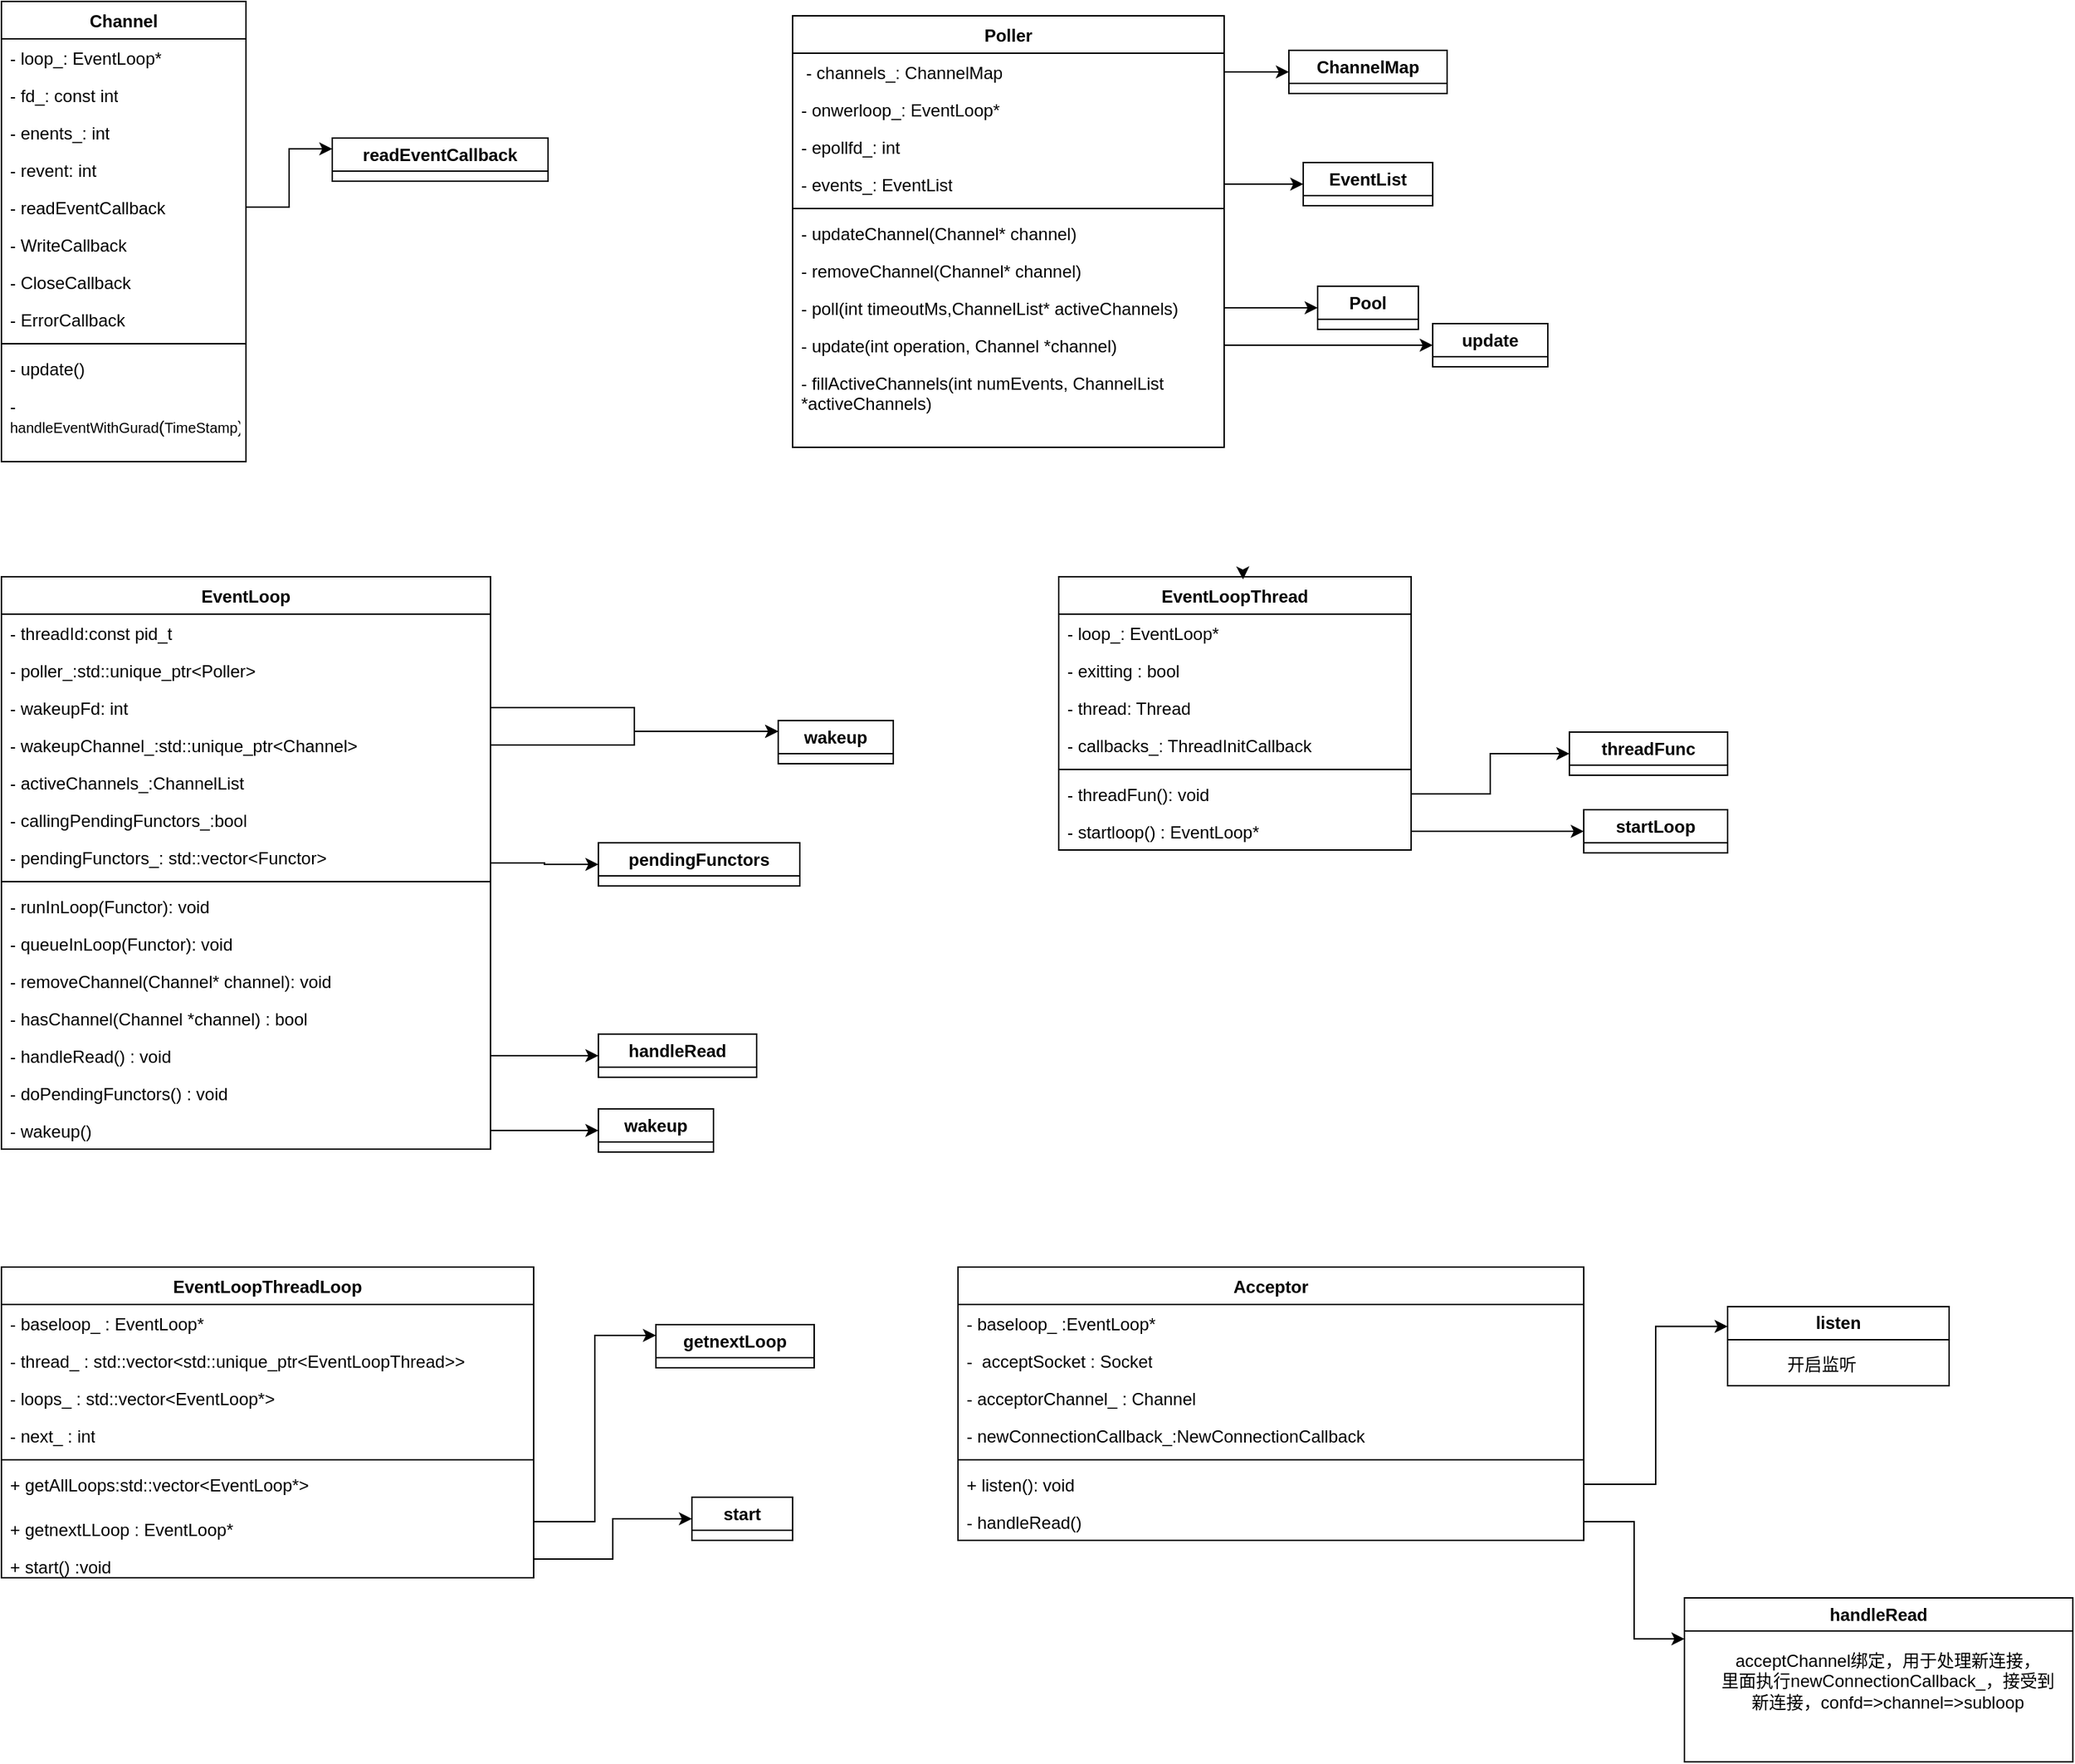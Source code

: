<mxfile version="21.6.8" type="device">
  <diagram name="第 1 页" id="LREzS9sARlyHeONbaTTD">
    <mxGraphModel dx="1221" dy="725" grid="1" gridSize="10" guides="1" tooltips="1" connect="1" arrows="1" fold="1" page="1" pageScale="1" pageWidth="827" pageHeight="1169" math="0" shadow="0">
      <root>
        <mxCell id="0" />
        <mxCell id="1" parent="0" />
        <mxCell id="tR9MzzpcBxLqF4oJmoSH-11" value="Channel" style="swimlane;fontStyle=1;align=center;verticalAlign=top;childLayout=stackLayout;horizontal=1;startSize=26;horizontalStack=0;resizeParent=1;resizeParentMax=0;resizeLast=0;collapsible=1;marginBottom=0;whiteSpace=wrap;html=1;" parent="1" vertex="1">
          <mxGeometry width="170" height="320" as="geometry" />
        </mxCell>
        <mxCell id="tR9MzzpcBxLqF4oJmoSH-12" value="- loop_: EventLoop*" style="text;strokeColor=none;fillColor=none;align=left;verticalAlign=top;spacingLeft=4;spacingRight=4;overflow=hidden;rotatable=0;points=[[0,0.5],[1,0.5]];portConstraint=eastwest;whiteSpace=wrap;html=1;" parent="tR9MzzpcBxLqF4oJmoSH-11" vertex="1">
          <mxGeometry y="26" width="170" height="26" as="geometry" />
        </mxCell>
        <mxCell id="tR9MzzpcBxLqF4oJmoSH-16" value="- fd_: const int" style="text;strokeColor=none;fillColor=none;align=left;verticalAlign=top;spacingLeft=4;spacingRight=4;overflow=hidden;rotatable=0;points=[[0,0.5],[1,0.5]];portConstraint=eastwest;whiteSpace=wrap;html=1;" parent="tR9MzzpcBxLqF4oJmoSH-11" vertex="1">
          <mxGeometry y="52" width="170" height="26" as="geometry" />
        </mxCell>
        <mxCell id="tR9MzzpcBxLqF4oJmoSH-17" value="- enents_: int" style="text;strokeColor=none;fillColor=none;align=left;verticalAlign=top;spacingLeft=4;spacingRight=4;overflow=hidden;rotatable=0;points=[[0,0.5],[1,0.5]];portConstraint=eastwest;whiteSpace=wrap;html=1;" parent="tR9MzzpcBxLqF4oJmoSH-11" vertex="1">
          <mxGeometry y="78" width="170" height="26" as="geometry" />
        </mxCell>
        <mxCell id="tR9MzzpcBxLqF4oJmoSH-18" value="- revent: int" style="text;strokeColor=none;fillColor=none;align=left;verticalAlign=top;spacingLeft=4;spacingRight=4;overflow=hidden;rotatable=0;points=[[0,0.5],[1,0.5]];portConstraint=eastwest;whiteSpace=wrap;html=1;" parent="tR9MzzpcBxLqF4oJmoSH-11" vertex="1">
          <mxGeometry y="104" width="170" height="26" as="geometry" />
        </mxCell>
        <mxCell id="tR9MzzpcBxLqF4oJmoSH-19" value="- readEventCallback" style="text;strokeColor=none;fillColor=none;align=left;verticalAlign=top;spacingLeft=4;spacingRight=4;overflow=hidden;rotatable=0;points=[[0,0.5],[1,0.5]];portConstraint=eastwest;whiteSpace=wrap;html=1;" parent="tR9MzzpcBxLqF4oJmoSH-11" vertex="1">
          <mxGeometry y="130" width="170" height="26" as="geometry" />
        </mxCell>
        <mxCell id="tR9MzzpcBxLqF4oJmoSH-20" value="- WriteCallback" style="text;strokeColor=none;fillColor=none;align=left;verticalAlign=top;spacingLeft=4;spacingRight=4;overflow=hidden;rotatable=0;points=[[0,0.5],[1,0.5]];portConstraint=eastwest;whiteSpace=wrap;html=1;" parent="tR9MzzpcBxLqF4oJmoSH-11" vertex="1">
          <mxGeometry y="156" width="170" height="26" as="geometry" />
        </mxCell>
        <mxCell id="tR9MzzpcBxLqF4oJmoSH-21" value="- CloseCallback" style="text;strokeColor=none;fillColor=none;align=left;verticalAlign=top;spacingLeft=4;spacingRight=4;overflow=hidden;rotatable=0;points=[[0,0.5],[1,0.5]];portConstraint=eastwest;whiteSpace=wrap;html=1;" parent="tR9MzzpcBxLqF4oJmoSH-11" vertex="1">
          <mxGeometry y="182" width="170" height="26" as="geometry" />
        </mxCell>
        <mxCell id="tR9MzzpcBxLqF4oJmoSH-22" value="- ErrorCallback" style="text;strokeColor=none;fillColor=none;align=left;verticalAlign=top;spacingLeft=4;spacingRight=4;overflow=hidden;rotatable=0;points=[[0,0.5],[1,0.5]];portConstraint=eastwest;whiteSpace=wrap;html=1;" parent="tR9MzzpcBxLqF4oJmoSH-11" vertex="1">
          <mxGeometry y="208" width="170" height="26" as="geometry" />
        </mxCell>
        <mxCell id="tR9MzzpcBxLqF4oJmoSH-13" value="" style="line;strokeWidth=1;fillColor=none;align=left;verticalAlign=middle;spacingTop=-1;spacingLeft=3;spacingRight=3;rotatable=0;labelPosition=right;points=[];portConstraint=eastwest;strokeColor=inherit;" parent="tR9MzzpcBxLqF4oJmoSH-11" vertex="1">
          <mxGeometry y="234" width="170" height="8" as="geometry" />
        </mxCell>
        <mxCell id="tR9MzzpcBxLqF4oJmoSH-14" value="- update()" style="text;strokeColor=none;fillColor=none;align=left;verticalAlign=top;spacingLeft=4;spacingRight=4;overflow=hidden;rotatable=0;points=[[0,0.5],[1,0.5]];portConstraint=eastwest;whiteSpace=wrap;html=1;" parent="tR9MzzpcBxLqF4oJmoSH-11" vertex="1">
          <mxGeometry y="242" width="170" height="26" as="geometry" />
        </mxCell>
        <mxCell id="tR9MzzpcBxLqF4oJmoSH-23" value="-&lt;font style=&quot;font-size: 10px;&quot;&gt;handleEventWithGurad&lt;/font&gt;(&lt;font style=&quot;font-size: 10px;&quot;&gt;TimeStamp&lt;/font&gt;)" style="text;strokeColor=none;fillColor=none;align=left;verticalAlign=top;spacingLeft=4;spacingRight=4;overflow=hidden;rotatable=0;points=[[0,0.5],[1,0.5]];portConstraint=eastwest;whiteSpace=wrap;html=1;" parent="tR9MzzpcBxLqF4oJmoSH-11" vertex="1">
          <mxGeometry y="268" width="170" height="52" as="geometry" />
        </mxCell>
        <mxCell id="tR9MzzpcBxLqF4oJmoSH-26" value="Poller" style="swimlane;fontStyle=1;align=center;verticalAlign=top;childLayout=stackLayout;horizontal=1;startSize=26;horizontalStack=0;resizeParent=1;resizeParentMax=0;resizeLast=0;collapsible=1;marginBottom=0;whiteSpace=wrap;html=1;" parent="1" vertex="1">
          <mxGeometry x="550" y="10" width="300" height="300" as="geometry" />
        </mxCell>
        <mxCell id="tR9MzzpcBxLqF4oJmoSH-27" value="&amp;nbsp;- channels_: ChannelMap" style="text;strokeColor=none;fillColor=none;align=left;verticalAlign=top;spacingLeft=4;spacingRight=4;overflow=hidden;rotatable=0;points=[[0,0.5],[1,0.5]];portConstraint=eastwest;whiteSpace=wrap;html=1;" parent="tR9MzzpcBxLqF4oJmoSH-26" vertex="1">
          <mxGeometry y="26" width="300" height="26" as="geometry" />
        </mxCell>
        <mxCell id="tR9MzzpcBxLqF4oJmoSH-28" value="- onwerloop_: EventLoop*" style="text;strokeColor=none;fillColor=none;align=left;verticalAlign=top;spacingLeft=4;spacingRight=4;overflow=hidden;rotatable=0;points=[[0,0.5],[1,0.5]];portConstraint=eastwest;whiteSpace=wrap;html=1;" parent="tR9MzzpcBxLqF4oJmoSH-26" vertex="1">
          <mxGeometry y="52" width="300" height="26" as="geometry" />
        </mxCell>
        <mxCell id="tR9MzzpcBxLqF4oJmoSH-29" value="- epollfd_: int" style="text;strokeColor=none;fillColor=none;align=left;verticalAlign=top;spacingLeft=4;spacingRight=4;overflow=hidden;rotatable=0;points=[[0,0.5],[1,0.5]];portConstraint=eastwest;whiteSpace=wrap;html=1;" parent="tR9MzzpcBxLqF4oJmoSH-26" vertex="1">
          <mxGeometry y="78" width="300" height="26" as="geometry" />
        </mxCell>
        <mxCell id="tR9MzzpcBxLqF4oJmoSH-30" value="- events_: EventList" style="text;strokeColor=none;fillColor=none;align=left;verticalAlign=top;spacingLeft=4;spacingRight=4;overflow=hidden;rotatable=0;points=[[0,0.5],[1,0.5]];portConstraint=eastwest;whiteSpace=wrap;html=1;" parent="tR9MzzpcBxLqF4oJmoSH-26" vertex="1">
          <mxGeometry y="104" width="300" height="26" as="geometry" />
        </mxCell>
        <mxCell id="tR9MzzpcBxLqF4oJmoSH-35" value="" style="line;strokeWidth=1;fillColor=none;align=left;verticalAlign=middle;spacingTop=-1;spacingLeft=3;spacingRight=3;rotatable=0;labelPosition=right;points=[];portConstraint=eastwest;strokeColor=inherit;" parent="tR9MzzpcBxLqF4oJmoSH-26" vertex="1">
          <mxGeometry y="130" width="300" height="8" as="geometry" />
        </mxCell>
        <mxCell id="tR9MzzpcBxLqF4oJmoSH-36" value="-&amp;nbsp;updateChannel(Channel* channel)" style="text;strokeColor=none;fillColor=none;align=left;verticalAlign=top;spacingLeft=4;spacingRight=4;overflow=hidden;rotatable=0;points=[[0,0.5],[1,0.5]];portConstraint=eastwest;whiteSpace=wrap;html=1;" parent="tR9MzzpcBxLqF4oJmoSH-26" vertex="1">
          <mxGeometry y="138" width="300" height="26" as="geometry" />
        </mxCell>
        <mxCell id="tR9MzzpcBxLqF4oJmoSH-52" value="-&amp;nbsp;removeChannel(Channel* channel)" style="text;strokeColor=none;fillColor=none;align=left;verticalAlign=top;spacingLeft=4;spacingRight=4;overflow=hidden;rotatable=0;points=[[0,0.5],[1,0.5]];portConstraint=eastwest;whiteSpace=wrap;html=1;" parent="tR9MzzpcBxLqF4oJmoSH-26" vertex="1">
          <mxGeometry y="164" width="300" height="26" as="geometry" />
        </mxCell>
        <mxCell id="tR9MzzpcBxLqF4oJmoSH-53" value="-&amp;nbsp;poll(int timeoutMs,ChannelList* activeChannels)&amp;nbsp;" style="text;strokeColor=none;fillColor=none;align=left;verticalAlign=top;spacingLeft=4;spacingRight=4;overflow=hidden;rotatable=0;points=[[0,0.5],[1,0.5]];portConstraint=eastwest;whiteSpace=wrap;html=1;" parent="tR9MzzpcBxLqF4oJmoSH-26" vertex="1">
          <mxGeometry y="190" width="300" height="26" as="geometry" />
        </mxCell>
        <mxCell id="tR9MzzpcBxLqF4oJmoSH-54" value="- update(int operation, Channel *channel)" style="text;strokeColor=none;fillColor=none;align=left;verticalAlign=top;spacingLeft=4;spacingRight=4;overflow=hidden;rotatable=0;points=[[0,0.5],[1,0.5]];portConstraint=eastwest;whiteSpace=wrap;html=1;" parent="tR9MzzpcBxLqF4oJmoSH-26" vertex="1">
          <mxGeometry y="216" width="300" height="26" as="geometry" />
        </mxCell>
        <mxCell id="tR9MzzpcBxLqF4oJmoSH-55" value="- fillActiveChannels(int numEvents, ChannelList *activeChannels)" style="text;strokeColor=none;fillColor=none;align=left;verticalAlign=top;spacingLeft=4;spacingRight=4;overflow=hidden;rotatable=0;points=[[0,0.5],[1,0.5]];portConstraint=eastwest;whiteSpace=wrap;html=1;" parent="tR9MzzpcBxLqF4oJmoSH-26" vertex="1">
          <mxGeometry y="242" width="300" height="58" as="geometry" />
        </mxCell>
        <mxCell id="tR9MzzpcBxLqF4oJmoSH-42" value="ChannelMap" style="swimlane;whiteSpace=wrap;html=1;" parent="1" vertex="1" collapsed="1">
          <mxGeometry x="895" y="34" width="110" height="30" as="geometry">
            <mxRectangle x="660" y="320" width="260" height="74" as="alternateBounds" />
          </mxGeometry>
        </mxCell>
        <mxCell id="tR9MzzpcBxLqF4oJmoSH-45" value="using ChannelMap = std::unordered_map&amp;lt;int,Channel*&amp;gt;;" style="text;html=1;align=center;verticalAlign=middle;resizable=0;points=[];autosize=1;strokeColor=none;fillColor=none;fontSize=9;" parent="tR9MzzpcBxLqF4oJmoSH-42" vertex="1">
          <mxGeometry x="5" y="40" width="250" height="20" as="geometry" />
        </mxCell>
        <mxCell id="tR9MzzpcBxLqF4oJmoSH-47" style="edgeStyle=orthogonalEdgeStyle;rounded=0;orthogonalLoop=1;jettySize=auto;html=1;exitX=1;exitY=0.5;exitDx=0;exitDy=0;entryX=0;entryY=0.5;entryDx=0;entryDy=0;" parent="1" source="tR9MzzpcBxLqF4oJmoSH-27" target="tR9MzzpcBxLqF4oJmoSH-42" edge="1">
          <mxGeometry relative="1" as="geometry" />
        </mxCell>
        <mxCell id="tR9MzzpcBxLqF4oJmoSH-48" value="EventList" style="swimlane;whiteSpace=wrap;html=1;" parent="1" vertex="1" collapsed="1">
          <mxGeometry x="905" y="112" width="90" height="30" as="geometry">
            <mxRectangle x="580" y="87" width="260" height="80" as="alternateBounds" />
          </mxGeometry>
        </mxCell>
        <mxCell id="tR9MzzpcBxLqF4oJmoSH-50" value="using EventList = std::vector&amp;lt;epoll_event&amp;gt;;" style="text;html=1;align=center;verticalAlign=middle;resizable=0;points=[];autosize=1;strokeColor=none;fillColor=none;" parent="tR9MzzpcBxLqF4oJmoSH-48" vertex="1">
          <mxGeometry y="30" width="250" height="30" as="geometry" />
        </mxCell>
        <mxCell id="tR9MzzpcBxLqF4oJmoSH-51" style="edgeStyle=orthogonalEdgeStyle;rounded=0;orthogonalLoop=1;jettySize=auto;html=1;exitX=1;exitY=0.5;exitDx=0;exitDy=0;entryX=0;entryY=0.5;entryDx=0;entryDy=0;" parent="1" source="tR9MzzpcBxLqF4oJmoSH-30" target="tR9MzzpcBxLqF4oJmoSH-48" edge="1">
          <mxGeometry relative="1" as="geometry" />
        </mxCell>
        <mxCell id="tR9MzzpcBxLqF4oJmoSH-56" value="Pool" style="swimlane;whiteSpace=wrap;html=1;" parent="1" vertex="1" collapsed="1">
          <mxGeometry x="915" y="198" width="70" height="30" as="geometry">
            <mxRectangle x="590" y="180" width="350" height="70" as="alternateBounds" />
          </mxGeometry>
        </mxCell>
        <mxCell id="tR9MzzpcBxLqF4oJmoSH-57" value="实际调用epoll_wait()来检测是否有事件发生，&lt;br&gt;有事件发生就填冲channellist,由channel执行相应的回调" style="text;html=1;align=left;verticalAlign=middle;resizable=0;points=[];autosize=1;strokeColor=none;fillColor=none;" parent="tR9MzzpcBxLqF4oJmoSH-56" vertex="1">
          <mxGeometry y="30" width="320" height="40" as="geometry" />
        </mxCell>
        <mxCell id="tR9MzzpcBxLqF4oJmoSH-58" style="edgeStyle=orthogonalEdgeStyle;rounded=0;orthogonalLoop=1;jettySize=auto;html=1;exitX=1;exitY=0.5;exitDx=0;exitDy=0;entryX=0;entryY=0.5;entryDx=0;entryDy=0;" parent="1" source="tR9MzzpcBxLqF4oJmoSH-53" target="tR9MzzpcBxLqF4oJmoSH-56" edge="1">
          <mxGeometry relative="1" as="geometry" />
        </mxCell>
        <mxCell id="tR9MzzpcBxLqF4oJmoSH-60" value="update" style="swimlane;whiteSpace=wrap;html=1;" parent="1" vertex="1" collapsed="1">
          <mxGeometry x="995" y="224" width="80" height="30" as="geometry">
            <mxRectangle x="655" y="536" width="270" height="88" as="alternateBounds" />
          </mxGeometry>
        </mxCell>
        <mxCell id="tR9MzzpcBxLqF4oJmoSH-62" value="实际执行epoll_ctrl()来对事件进行add,mod,del" style="text;html=1;align=center;verticalAlign=middle;resizable=0;points=[];autosize=1;strokeColor=none;fillColor=none;" parent="tR9MzzpcBxLqF4oJmoSH-60" vertex="1">
          <mxGeometry x="10" y="37" width="270" height="30" as="geometry" />
        </mxCell>
        <mxCell id="tR9MzzpcBxLqF4oJmoSH-61" style="edgeStyle=orthogonalEdgeStyle;rounded=0;orthogonalLoop=1;jettySize=auto;html=1;exitX=1;exitY=0.5;exitDx=0;exitDy=0;entryX=0;entryY=0.5;entryDx=0;entryDy=0;" parent="1" source="tR9MzzpcBxLqF4oJmoSH-54" target="tR9MzzpcBxLqF4oJmoSH-60" edge="1">
          <mxGeometry relative="1" as="geometry" />
        </mxCell>
        <mxCell id="tR9MzzpcBxLqF4oJmoSH-71" value="readEventCallback" style="swimlane;whiteSpace=wrap;html=1;" parent="1" vertex="1" collapsed="1">
          <mxGeometry x="230" y="95" width="150" height="30" as="geometry">
            <mxRectangle x="230" y="95" width="190" height="55" as="alternateBounds" />
          </mxGeometry>
        </mxCell>
        <mxCell id="tR9MzzpcBxLqF4oJmoSH-72" value="绑定的是EventLoop的handRead()" style="text;html=1;align=center;verticalAlign=middle;resizable=0;points=[];autosize=1;strokeColor=none;fillColor=none;" parent="tR9MzzpcBxLqF4oJmoSH-71" vertex="1">
          <mxGeometry y="25" width="200" height="30" as="geometry" />
        </mxCell>
        <mxCell id="tR9MzzpcBxLqF4oJmoSH-74" style="edgeStyle=orthogonalEdgeStyle;rounded=0;orthogonalLoop=1;jettySize=auto;html=1;exitX=1;exitY=0.5;exitDx=0;exitDy=0;entryX=0;entryY=0.25;entryDx=0;entryDy=0;" parent="1" source="tR9MzzpcBxLqF4oJmoSH-19" target="tR9MzzpcBxLqF4oJmoSH-71" edge="1">
          <mxGeometry relative="1" as="geometry" />
        </mxCell>
        <mxCell id="tR9MzzpcBxLqF4oJmoSH-106" style="edgeStyle=orthogonalEdgeStyle;rounded=0;orthogonalLoop=1;jettySize=auto;html=1;exitX=1;exitY=0.5;exitDx=0;exitDy=0;entryX=0;entryY=0.5;entryDx=0;entryDy=0;" parent="1" source="tR9MzzpcBxLqF4oJmoSH-75" target="tR9MzzpcBxLqF4oJmoSH-96" edge="1">
          <mxGeometry relative="1" as="geometry" />
        </mxCell>
        <mxCell id="tR9MzzpcBxLqF4oJmoSH-75" value="EventLoop" style="swimlane;fontStyle=1;align=center;verticalAlign=top;childLayout=stackLayout;horizontal=1;startSize=26;horizontalStack=0;resizeParent=1;resizeParentMax=0;resizeLast=0;collapsible=1;marginBottom=0;whiteSpace=wrap;html=1;" parent="1" vertex="1">
          <mxGeometry y="400" width="340" height="398" as="geometry" />
        </mxCell>
        <mxCell id="tR9MzzpcBxLqF4oJmoSH-76" value="-&amp;nbsp;threadId:const pid_t" style="text;strokeColor=none;fillColor=none;align=left;verticalAlign=top;spacingLeft=4;spacingRight=4;overflow=hidden;rotatable=0;points=[[0,0.5],[1,0.5]];portConstraint=eastwest;whiteSpace=wrap;html=1;" parent="tR9MzzpcBxLqF4oJmoSH-75" vertex="1">
          <mxGeometry y="26" width="340" height="26" as="geometry" />
        </mxCell>
        <mxCell id="tR9MzzpcBxLqF4oJmoSH-85" value="-&amp;nbsp;poller_:std::unique_ptr&amp;lt;Poller&amp;gt;" style="text;strokeColor=none;fillColor=none;align=left;verticalAlign=top;spacingLeft=4;spacingRight=4;overflow=hidden;rotatable=0;points=[[0,0.5],[1,0.5]];portConstraint=eastwest;whiteSpace=wrap;html=1;" parent="tR9MzzpcBxLqF4oJmoSH-75" vertex="1">
          <mxGeometry y="52" width="340" height="26" as="geometry" />
        </mxCell>
        <mxCell id="tR9MzzpcBxLqF4oJmoSH-82" value="-&amp;nbsp;wakeupFd: int" style="text;strokeColor=none;fillColor=none;align=left;verticalAlign=top;spacingLeft=4;spacingRight=4;overflow=hidden;rotatable=0;points=[[0,0.5],[1,0.5]];portConstraint=eastwest;whiteSpace=wrap;html=1;" parent="tR9MzzpcBxLqF4oJmoSH-75" vertex="1">
          <mxGeometry y="78" width="340" height="26" as="geometry" />
        </mxCell>
        <mxCell id="tR9MzzpcBxLqF4oJmoSH-81" value="-&amp;nbsp;wakeupChannel_:std::unique_ptr&amp;lt;Channel&amp;gt;" style="text;strokeColor=none;fillColor=none;align=left;verticalAlign=top;spacingLeft=4;spacingRight=4;overflow=hidden;rotatable=0;points=[[0,0.5],[1,0.5]];portConstraint=eastwest;whiteSpace=wrap;html=1;" parent="tR9MzzpcBxLqF4oJmoSH-75" vertex="1">
          <mxGeometry y="104" width="340" height="26" as="geometry" />
        </mxCell>
        <mxCell id="tR9MzzpcBxLqF4oJmoSH-83" value="-&amp;nbsp;activeChannels_:ChannelList" style="text;strokeColor=none;fillColor=none;align=left;verticalAlign=top;spacingLeft=4;spacingRight=4;overflow=hidden;rotatable=0;points=[[0,0.5],[1,0.5]];portConstraint=eastwest;whiteSpace=wrap;html=1;" parent="tR9MzzpcBxLqF4oJmoSH-75" vertex="1">
          <mxGeometry y="130" width="340" height="26" as="geometry" />
        </mxCell>
        <mxCell id="tR9MzzpcBxLqF4oJmoSH-80" value="-&amp;nbsp;callingPendingFunctors_:bool" style="text;strokeColor=none;fillColor=none;align=left;verticalAlign=top;spacingLeft=4;spacingRight=4;overflow=hidden;rotatable=0;points=[[0,0.5],[1,0.5]];portConstraint=eastwest;whiteSpace=wrap;html=1;" parent="tR9MzzpcBxLqF4oJmoSH-75" vertex="1">
          <mxGeometry y="156" width="340" height="26" as="geometry" />
        </mxCell>
        <mxCell id="tR9MzzpcBxLqF4oJmoSH-79" value="-&amp;nbsp;pendingFunctors_:&amp;nbsp;std::vector&amp;lt;Functor&amp;gt;&amp;nbsp;" style="text;strokeColor=none;fillColor=none;align=left;verticalAlign=top;spacingLeft=4;spacingRight=4;overflow=hidden;rotatable=0;points=[[0,0.5],[1,0.5]];portConstraint=eastwest;whiteSpace=wrap;html=1;" parent="tR9MzzpcBxLqF4oJmoSH-75" vertex="1">
          <mxGeometry y="182" width="340" height="26" as="geometry" />
        </mxCell>
        <mxCell id="tR9MzzpcBxLqF4oJmoSH-77" value="" style="line;strokeWidth=1;fillColor=none;align=left;verticalAlign=middle;spacingTop=-1;spacingLeft=3;spacingRight=3;rotatable=0;labelPosition=right;points=[];portConstraint=eastwest;strokeColor=inherit;" parent="tR9MzzpcBxLqF4oJmoSH-75" vertex="1">
          <mxGeometry y="208" width="340" height="8" as="geometry" />
        </mxCell>
        <mxCell id="tR9MzzpcBxLqF4oJmoSH-78" value="- runInLoop(Functor): void" style="text;strokeColor=none;fillColor=none;align=left;verticalAlign=top;spacingLeft=4;spacingRight=4;overflow=hidden;rotatable=0;points=[[0,0.5],[1,0.5]];portConstraint=eastwest;whiteSpace=wrap;html=1;" parent="tR9MzzpcBxLqF4oJmoSH-75" vertex="1">
          <mxGeometry y="216" width="340" height="26" as="geometry" />
        </mxCell>
        <mxCell id="tR9MzzpcBxLqF4oJmoSH-86" value="- queueInLoop(Functor): void" style="text;strokeColor=none;fillColor=none;align=left;verticalAlign=top;spacingLeft=4;spacingRight=4;overflow=hidden;rotatable=0;points=[[0,0.5],[1,0.5]];portConstraint=eastwest;whiteSpace=wrap;html=1;" parent="tR9MzzpcBxLqF4oJmoSH-75" vertex="1">
          <mxGeometry y="242" width="340" height="26" as="geometry" />
        </mxCell>
        <mxCell id="tR9MzzpcBxLqF4oJmoSH-87" value="- removeChannel(Channel* channel): void" style="text;strokeColor=none;fillColor=none;align=left;verticalAlign=top;spacingLeft=4;spacingRight=4;overflow=hidden;rotatable=0;points=[[0,0.5],[1,0.5]];portConstraint=eastwest;whiteSpace=wrap;html=1;" parent="tR9MzzpcBxLqF4oJmoSH-75" vertex="1">
          <mxGeometry y="268" width="340" height="26" as="geometry" />
        </mxCell>
        <mxCell id="tR9MzzpcBxLqF4oJmoSH-88" value="- hasChannel(Channel *channel) : bool" style="text;strokeColor=none;fillColor=none;align=left;verticalAlign=top;spacingLeft=4;spacingRight=4;overflow=hidden;rotatable=0;points=[[0,0.5],[1,0.5]];portConstraint=eastwest;whiteSpace=wrap;html=1;" parent="tR9MzzpcBxLqF4oJmoSH-75" vertex="1">
          <mxGeometry y="294" width="340" height="26" as="geometry" />
        </mxCell>
        <mxCell id="tR9MzzpcBxLqF4oJmoSH-89" value="- handleRead() : void&amp;nbsp;" style="text;strokeColor=none;fillColor=none;align=left;verticalAlign=top;spacingLeft=4;spacingRight=4;overflow=hidden;rotatable=0;points=[[0,0.5],[1,0.5]];portConstraint=eastwest;whiteSpace=wrap;html=1;" parent="tR9MzzpcBxLqF4oJmoSH-75" vertex="1">
          <mxGeometry y="320" width="340" height="26" as="geometry" />
        </mxCell>
        <mxCell id="tR9MzzpcBxLqF4oJmoSH-90" value="- doPendingFunctors() : void" style="text;strokeColor=none;fillColor=none;align=left;verticalAlign=top;spacingLeft=4;spacingRight=4;overflow=hidden;rotatable=0;points=[[0,0.5],[1,0.5]];portConstraint=eastwest;whiteSpace=wrap;html=1;" parent="tR9MzzpcBxLqF4oJmoSH-75" vertex="1">
          <mxGeometry y="346" width="340" height="26" as="geometry" />
        </mxCell>
        <mxCell id="tR9MzzpcBxLqF4oJmoSH-91" value="- wakeup()" style="text;strokeColor=none;fillColor=none;align=left;verticalAlign=top;spacingLeft=4;spacingRight=4;overflow=hidden;rotatable=0;points=[[0,0.5],[1,0.5]];portConstraint=eastwest;whiteSpace=wrap;html=1;" parent="tR9MzzpcBxLqF4oJmoSH-75" vertex="1">
          <mxGeometry y="372" width="340" height="26" as="geometry" />
        </mxCell>
        <mxCell id="tR9MzzpcBxLqF4oJmoSH-92" value="wakeup" style="swimlane;whiteSpace=wrap;html=1;" parent="1" vertex="1" collapsed="1">
          <mxGeometry x="540" y="500" width="80" height="30" as="geometry">
            <mxRectangle x="460" y="790" width="240" height="68" as="alternateBounds" />
          </mxGeometry>
        </mxCell>
        <mxCell id="tR9MzzpcBxLqF4oJmoSH-95" value="唤醒loop所在线程" style="text;html=1;align=center;verticalAlign=middle;resizable=0;points=[];autosize=1;strokeColor=none;fillColor=none;" parent="tR9MzzpcBxLqF4oJmoSH-92" vertex="1">
          <mxGeometry x="40" y="32" width="120" height="30" as="geometry" />
        </mxCell>
        <mxCell id="tR9MzzpcBxLqF4oJmoSH-93" style="edgeStyle=orthogonalEdgeStyle;rounded=0;orthogonalLoop=1;jettySize=auto;html=1;exitX=1;exitY=0.5;exitDx=0;exitDy=0;entryX=0;entryY=0.25;entryDx=0;entryDy=0;" parent="1" source="tR9MzzpcBxLqF4oJmoSH-81" target="tR9MzzpcBxLqF4oJmoSH-92" edge="1">
          <mxGeometry relative="1" as="geometry" />
        </mxCell>
        <mxCell id="tR9MzzpcBxLqF4oJmoSH-94" style="edgeStyle=orthogonalEdgeStyle;rounded=0;orthogonalLoop=1;jettySize=auto;html=1;exitX=1;exitY=0.5;exitDx=0;exitDy=0;entryX=0;entryY=0.25;entryDx=0;entryDy=0;" parent="1" source="tR9MzzpcBxLqF4oJmoSH-82" target="tR9MzzpcBxLqF4oJmoSH-92" edge="1">
          <mxGeometry relative="1" as="geometry" />
        </mxCell>
        <mxCell id="tR9MzzpcBxLqF4oJmoSH-96" value="pendingFunctors" style="swimlane;whiteSpace=wrap;html=1;" parent="1" vertex="1" collapsed="1">
          <mxGeometry x="415" y="585" width="140" height="30" as="geometry">
            <mxRectangle x="450" y="916" width="260" height="66" as="alternateBounds" />
          </mxGeometry>
        </mxCell>
        <mxCell id="tR9MzzpcBxLqF4oJmoSH-98" value="保存queueInloop中的回调" style="text;html=1;align=left;verticalAlign=middle;resizable=0;points=[];autosize=1;strokeColor=none;fillColor=none;" parent="tR9MzzpcBxLqF4oJmoSH-96" vertex="1">
          <mxGeometry x="40" y="34" width="160" height="30" as="geometry" />
        </mxCell>
        <mxCell id="tR9MzzpcBxLqF4oJmoSH-99" value="handleRead" style="swimlane;whiteSpace=wrap;html=1;" parent="1" vertex="1" collapsed="1">
          <mxGeometry x="415" y="718" width="110" height="30" as="geometry">
            <mxRectangle x="450" y="1008" width="270" height="70" as="alternateBounds" />
          </mxGeometry>
        </mxCell>
        <mxCell id="tR9MzzpcBxLqF4oJmoSH-101" value="从wakeupfd上接受消息" style="text;html=1;align=left;verticalAlign=middle;resizable=0;points=[];autosize=1;strokeColor=none;fillColor=none;" parent="tR9MzzpcBxLqF4oJmoSH-99" vertex="1">
          <mxGeometry x="10" y="30" width="150" height="30" as="geometry" />
        </mxCell>
        <mxCell id="tR9MzzpcBxLqF4oJmoSH-103" value="wakeup" style="swimlane;whiteSpace=wrap;html=1;" parent="1" vertex="1" collapsed="1">
          <mxGeometry x="415" y="770" width="80" height="30" as="geometry">
            <mxRectangle x="460" y="1140" width="200" height="70" as="alternateBounds" />
          </mxGeometry>
        </mxCell>
        <mxCell id="tR9MzzpcBxLqF4oJmoSH-105" value="唤醒loop所在线程" style="text;html=1;align=center;verticalAlign=middle;resizable=0;points=[];autosize=1;strokeColor=none;fillColor=none;" parent="tR9MzzpcBxLqF4oJmoSH-103" vertex="1">
          <mxGeometry x="20" y="28" width="120" height="30" as="geometry" />
        </mxCell>
        <mxCell id="tR9MzzpcBxLqF4oJmoSH-107" style="edgeStyle=orthogonalEdgeStyle;rounded=0;orthogonalLoop=1;jettySize=auto;html=1;exitX=1;exitY=0.5;exitDx=0;exitDy=0;entryX=0;entryY=0.5;entryDx=0;entryDy=0;" parent="1" source="tR9MzzpcBxLqF4oJmoSH-89" target="tR9MzzpcBxLqF4oJmoSH-99" edge="1">
          <mxGeometry relative="1" as="geometry" />
        </mxCell>
        <mxCell id="tR9MzzpcBxLqF4oJmoSH-108" style="edgeStyle=orthogonalEdgeStyle;rounded=0;orthogonalLoop=1;jettySize=auto;html=1;exitX=1;exitY=0.5;exitDx=0;exitDy=0;entryX=0;entryY=0.5;entryDx=0;entryDy=0;" parent="1" source="tR9MzzpcBxLqF4oJmoSH-91" target="tR9MzzpcBxLqF4oJmoSH-103" edge="1">
          <mxGeometry relative="1" as="geometry" />
        </mxCell>
        <mxCell id="tR9MzzpcBxLqF4oJmoSH-112" value="EventLoopThread" style="swimlane;fontStyle=1;align=center;verticalAlign=top;childLayout=stackLayout;horizontal=1;startSize=26;horizontalStack=0;resizeParent=1;resizeParentMax=0;resizeLast=0;collapsible=1;marginBottom=0;whiteSpace=wrap;html=1;" parent="1" vertex="1">
          <mxGeometry x="735" y="400" width="245" height="190" as="geometry" />
        </mxCell>
        <mxCell id="tR9MzzpcBxLqF4oJmoSH-113" value="- loop_: EventLoop*" style="text;strokeColor=none;fillColor=none;align=left;verticalAlign=top;spacingLeft=4;spacingRight=4;overflow=hidden;rotatable=0;points=[[0,0.5],[1,0.5]];portConstraint=eastwest;whiteSpace=wrap;html=1;" parent="tR9MzzpcBxLqF4oJmoSH-112" vertex="1">
          <mxGeometry y="26" width="245" height="26" as="geometry" />
        </mxCell>
        <mxCell id="tR9MzzpcBxLqF4oJmoSH-116" value="- exitting : bool" style="text;strokeColor=none;fillColor=none;align=left;verticalAlign=top;spacingLeft=4;spacingRight=4;overflow=hidden;rotatable=0;points=[[0,0.5],[1,0.5]];portConstraint=eastwest;whiteSpace=wrap;html=1;" parent="tR9MzzpcBxLqF4oJmoSH-112" vertex="1">
          <mxGeometry y="52" width="245" height="26" as="geometry" />
        </mxCell>
        <mxCell id="tR9MzzpcBxLqF4oJmoSH-117" value="- thread: Thread" style="text;strokeColor=none;fillColor=none;align=left;verticalAlign=top;spacingLeft=4;spacingRight=4;overflow=hidden;rotatable=0;points=[[0,0.5],[1,0.5]];portConstraint=eastwest;whiteSpace=wrap;html=1;" parent="tR9MzzpcBxLqF4oJmoSH-112" vertex="1">
          <mxGeometry y="78" width="245" height="26" as="geometry" />
        </mxCell>
        <mxCell id="tR9MzzpcBxLqF4oJmoSH-118" value="- callbacks_: ThreadInitCallback" style="text;strokeColor=none;fillColor=none;align=left;verticalAlign=top;spacingLeft=4;spacingRight=4;overflow=hidden;rotatable=0;points=[[0,0.5],[1,0.5]];portConstraint=eastwest;whiteSpace=wrap;html=1;" parent="tR9MzzpcBxLqF4oJmoSH-112" vertex="1">
          <mxGeometry y="104" width="245" height="26" as="geometry" />
        </mxCell>
        <mxCell id="tR9MzzpcBxLqF4oJmoSH-114" value="" style="line;strokeWidth=1;fillColor=none;align=left;verticalAlign=middle;spacingTop=-1;spacingLeft=3;spacingRight=3;rotatable=0;labelPosition=right;points=[];portConstraint=eastwest;strokeColor=inherit;" parent="tR9MzzpcBxLqF4oJmoSH-112" vertex="1">
          <mxGeometry y="130" width="245" height="8" as="geometry" />
        </mxCell>
        <mxCell id="tR9MzzpcBxLqF4oJmoSH-115" value="- threadFun(): void" style="text;strokeColor=none;fillColor=none;align=left;verticalAlign=top;spacingLeft=4;spacingRight=4;overflow=hidden;rotatable=0;points=[[0,0.5],[1,0.5]];portConstraint=eastwest;whiteSpace=wrap;html=1;" parent="tR9MzzpcBxLqF4oJmoSH-112" vertex="1">
          <mxGeometry y="138" width="245" height="26" as="geometry" />
        </mxCell>
        <mxCell id="tR9MzzpcBxLqF4oJmoSH-123" value="- startloop() : EventLoop*" style="text;strokeColor=none;fillColor=none;align=left;verticalAlign=top;spacingLeft=4;spacingRight=4;overflow=hidden;rotatable=0;points=[[0,0.5],[1,0.5]];portConstraint=eastwest;whiteSpace=wrap;html=1;" parent="tR9MzzpcBxLqF4oJmoSH-112" vertex="1">
          <mxGeometry y="164" width="245" height="26" as="geometry" />
        </mxCell>
        <mxCell id="tR9MzzpcBxLqF4oJmoSH-122" style="edgeStyle=orthogonalEdgeStyle;rounded=0;orthogonalLoop=1;jettySize=auto;html=1;exitX=0.5;exitY=0;exitDx=0;exitDy=0;entryX=0.523;entryY=0.01;entryDx=0;entryDy=0;entryPerimeter=0;" parent="1" source="tR9MzzpcBxLqF4oJmoSH-112" target="tR9MzzpcBxLqF4oJmoSH-112" edge="1">
          <mxGeometry relative="1" as="geometry" />
        </mxCell>
        <mxCell id="tR9MzzpcBxLqF4oJmoSH-124" value="threadFunc" style="swimlane;whiteSpace=wrap;html=1;" parent="1" vertex="1" collapsed="1">
          <mxGeometry x="1090" y="508" width="110" height="30" as="geometry">
            <mxRectangle x="1090" y="508" width="311" height="70" as="alternateBounds" />
          </mxGeometry>
        </mxCell>
        <mxCell id="tR9MzzpcBxLqF4oJmoSH-126" value="线程函数，loop在新线程中创建，loop是栈上的对象，&lt;br&gt;创建好了通过条件变量通知返回，并开启loop循环" style="text;html=1;align=center;verticalAlign=middle;resizable=0;points=[];autosize=1;strokeColor=none;fillColor=none;" parent="tR9MzzpcBxLqF4oJmoSH-124" vertex="1">
          <mxGeometry x="1" y="21" width="310" height="40" as="geometry" />
        </mxCell>
        <mxCell id="tR9MzzpcBxLqF4oJmoSH-125" style="edgeStyle=orthogonalEdgeStyle;rounded=0;orthogonalLoop=1;jettySize=auto;html=1;exitX=1;exitY=0.5;exitDx=0;exitDy=0;entryX=0;entryY=0.5;entryDx=0;entryDy=0;" parent="1" source="tR9MzzpcBxLqF4oJmoSH-115" target="tR9MzzpcBxLqF4oJmoSH-124" edge="1">
          <mxGeometry relative="1" as="geometry" />
        </mxCell>
        <mxCell id="tR9MzzpcBxLqF4oJmoSH-128" value="startLoop" style="swimlane;whiteSpace=wrap;html=1;" parent="1" vertex="1" collapsed="1">
          <mxGeometry x="1100" y="562" width="100" height="30" as="geometry">
            <mxRectangle x="1100" y="562" width="280" height="88" as="alternateBounds" />
          </mxGeometry>
        </mxCell>
        <mxCell id="tR9MzzpcBxLqF4oJmoSH-130" value="等待线程创建好loop，等待条件通知，返回该loop" style="text;html=1;align=center;verticalAlign=middle;resizable=0;points=[];autosize=1;strokeColor=none;fillColor=none;" parent="tR9MzzpcBxLqF4oJmoSH-128" vertex="1">
          <mxGeometry y="34" width="280" height="30" as="geometry" />
        </mxCell>
        <mxCell id="tR9MzzpcBxLqF4oJmoSH-129" style="edgeStyle=orthogonalEdgeStyle;rounded=0;orthogonalLoop=1;jettySize=auto;html=1;exitX=1;exitY=0.5;exitDx=0;exitDy=0;entryX=0;entryY=0.5;entryDx=0;entryDy=0;" parent="1" source="tR9MzzpcBxLqF4oJmoSH-123" target="tR9MzzpcBxLqF4oJmoSH-128" edge="1">
          <mxGeometry relative="1" as="geometry" />
        </mxCell>
        <mxCell id="XB_2aK_YlP-w_5xTxXp9-2" value="EventLoopThreadLoop" style="swimlane;fontStyle=1;align=center;verticalAlign=top;childLayout=stackLayout;horizontal=1;startSize=26;horizontalStack=0;resizeParent=1;resizeParentMax=0;resizeLast=0;collapsible=1;marginBottom=0;whiteSpace=wrap;html=1;" vertex="1" parent="1">
          <mxGeometry y="880" width="370" height="216" as="geometry" />
        </mxCell>
        <mxCell id="XB_2aK_YlP-w_5xTxXp9-3" value="- baseloop_ : EventLoop*" style="text;strokeColor=none;fillColor=none;align=left;verticalAlign=top;spacingLeft=4;spacingRight=4;overflow=hidden;rotatable=0;points=[[0,0.5],[1,0.5]];portConstraint=eastwest;whiteSpace=wrap;html=1;" vertex="1" parent="XB_2aK_YlP-w_5xTxXp9-2">
          <mxGeometry y="26" width="370" height="26" as="geometry" />
        </mxCell>
        <mxCell id="XB_2aK_YlP-w_5xTxXp9-6" value="- thread_ :&amp;nbsp;std::vector&amp;lt;std::unique_ptr&amp;lt;EventLoopThread&amp;gt;&amp;gt;" style="text;strokeColor=none;fillColor=none;align=left;verticalAlign=top;spacingLeft=4;spacingRight=4;overflow=hidden;rotatable=0;points=[[0,0.5],[1,0.5]];portConstraint=eastwest;whiteSpace=wrap;html=1;" vertex="1" parent="XB_2aK_YlP-w_5xTxXp9-2">
          <mxGeometry y="52" width="370" height="26" as="geometry" />
        </mxCell>
        <mxCell id="XB_2aK_YlP-w_5xTxXp9-9" value="- loops_ :&amp;nbsp;std::vector&amp;lt;EventLoop*&amp;gt;" style="text;strokeColor=none;fillColor=none;align=left;verticalAlign=top;spacingLeft=4;spacingRight=4;overflow=hidden;rotatable=0;points=[[0,0.5],[1,0.5]];portConstraint=eastwest;whiteSpace=wrap;html=1;" vertex="1" parent="XB_2aK_YlP-w_5xTxXp9-2">
          <mxGeometry y="78" width="370" height="26" as="geometry" />
        </mxCell>
        <mxCell id="XB_2aK_YlP-w_5xTxXp9-11" value="- next_ : int" style="text;strokeColor=none;fillColor=none;align=left;verticalAlign=top;spacingLeft=4;spacingRight=4;overflow=hidden;rotatable=0;points=[[0,0.5],[1,0.5]];portConstraint=eastwest;whiteSpace=wrap;html=1;" vertex="1" parent="XB_2aK_YlP-w_5xTxXp9-2">
          <mxGeometry y="104" width="370" height="26" as="geometry" />
        </mxCell>
        <mxCell id="XB_2aK_YlP-w_5xTxXp9-4" value="" style="line;strokeWidth=1;fillColor=none;align=left;verticalAlign=middle;spacingTop=-1;spacingLeft=3;spacingRight=3;rotatable=0;labelPosition=right;points=[];portConstraint=eastwest;strokeColor=inherit;" vertex="1" parent="XB_2aK_YlP-w_5xTxXp9-2">
          <mxGeometry y="130" width="370" height="8" as="geometry" />
        </mxCell>
        <mxCell id="XB_2aK_YlP-w_5xTxXp9-5" value="+ getAllLoops:std::vector&amp;lt;EventLoop*&amp;gt;&amp;nbsp;" style="text;strokeColor=none;fillColor=none;align=left;verticalAlign=top;spacingLeft=4;spacingRight=4;overflow=hidden;rotatable=0;points=[[0,0.5],[1,0.5]];portConstraint=eastwest;whiteSpace=wrap;html=1;" vertex="1" parent="XB_2aK_YlP-w_5xTxXp9-2">
          <mxGeometry y="138" width="370" height="26" as="geometry" />
        </mxCell>
        <mxCell id="XB_2aK_YlP-w_5xTxXp9-12" value="&lt;div style=&quot;line-height: 24px;&quot;&gt;+ getnextLLoop : EventLoop*&lt;/div&gt;" style="text;strokeColor=none;fillColor=none;align=left;verticalAlign=top;spacingLeft=4;spacingRight=4;overflow=hidden;rotatable=0;points=[[0,0.5],[1,0.5]];portConstraint=eastwest;whiteSpace=wrap;html=1;" vertex="1" parent="XB_2aK_YlP-w_5xTxXp9-2">
          <mxGeometry y="164" width="370" height="26" as="geometry" />
        </mxCell>
        <mxCell id="XB_2aK_YlP-w_5xTxXp9-13" value="&lt;div style=&quot;line-height: 24px;&quot;&gt;+ start() :void&lt;/div&gt;" style="text;strokeColor=none;fillColor=none;align=left;verticalAlign=top;spacingLeft=4;spacingRight=4;overflow=hidden;rotatable=0;points=[[0,0.5],[1,0.5]];portConstraint=eastwest;whiteSpace=wrap;html=1;" vertex="1" parent="XB_2aK_YlP-w_5xTxXp9-2">
          <mxGeometry y="190" width="370" height="26" as="geometry" />
        </mxCell>
        <mxCell id="XB_2aK_YlP-w_5xTxXp9-14" value="getnextLoop" style="swimlane;whiteSpace=wrap;html=1;" vertex="1" collapsed="1" parent="1">
          <mxGeometry x="455" y="920" width="110" height="30" as="geometry">
            <mxRectangle x="455" y="920" width="250" height="61" as="alternateBounds" />
          </mxGeometry>
        </mxCell>
        <mxCell id="XB_2aK_YlP-w_5xTxXp9-15" value="在多线程环境下，以轮询方式找subloop" style="text;html=1;align=center;verticalAlign=middle;resizable=0;points=[];autosize=1;strokeColor=none;fillColor=none;" vertex="1" parent="XB_2aK_YlP-w_5xTxXp9-14">
          <mxGeometry x="10" y="30" width="230" height="30" as="geometry" />
        </mxCell>
        <mxCell id="XB_2aK_YlP-w_5xTxXp9-16" style="edgeStyle=orthogonalEdgeStyle;rounded=0;orthogonalLoop=1;jettySize=auto;html=1;exitX=1;exitY=0.5;exitDx=0;exitDy=0;entryX=0;entryY=0.25;entryDx=0;entryDy=0;" edge="1" parent="1" source="XB_2aK_YlP-w_5xTxXp9-12" target="XB_2aK_YlP-w_5xTxXp9-14">
          <mxGeometry relative="1" as="geometry" />
        </mxCell>
        <mxCell id="XB_2aK_YlP-w_5xTxXp9-17" value="start" style="swimlane;whiteSpace=wrap;html=1;" vertex="1" collapsed="1" parent="1">
          <mxGeometry x="480" y="1040" width="70" height="30" as="geometry">
            <mxRectangle x="480" y="1040" width="270" height="80" as="alternateBounds" />
          </mxGeometry>
        </mxCell>
        <mxCell id="XB_2aK_YlP-w_5xTxXp9-18" value="创建线程，启动loop" style="text;html=1;align=center;verticalAlign=middle;resizable=0;points=[];autosize=1;strokeColor=none;fillColor=none;" vertex="1" parent="XB_2aK_YlP-w_5xTxXp9-17">
          <mxGeometry x="10" y="30" width="130" height="30" as="geometry" />
        </mxCell>
        <mxCell id="XB_2aK_YlP-w_5xTxXp9-19" style="edgeStyle=orthogonalEdgeStyle;rounded=0;orthogonalLoop=1;jettySize=auto;html=1;exitX=1;exitY=0.5;exitDx=0;exitDy=0;" edge="1" parent="1" source="XB_2aK_YlP-w_5xTxXp9-13" target="XB_2aK_YlP-w_5xTxXp9-17">
          <mxGeometry relative="1" as="geometry" />
        </mxCell>
        <mxCell id="XB_2aK_YlP-w_5xTxXp9-21" value="Acceptor" style="swimlane;fontStyle=1;align=center;verticalAlign=top;childLayout=stackLayout;horizontal=1;startSize=26;horizontalStack=0;resizeParent=1;resizeParentMax=0;resizeLast=0;collapsible=1;marginBottom=0;whiteSpace=wrap;html=1;" vertex="1" parent="1">
          <mxGeometry x="665" y="880" width="435" height="190" as="geometry" />
        </mxCell>
        <mxCell id="XB_2aK_YlP-w_5xTxXp9-22" value="- baseloop_ :EventLoop*" style="text;strokeColor=none;fillColor=none;align=left;verticalAlign=top;spacingLeft=4;spacingRight=4;overflow=hidden;rotatable=0;points=[[0,0.5],[1,0.5]];portConstraint=eastwest;whiteSpace=wrap;html=1;" vertex="1" parent="XB_2aK_YlP-w_5xTxXp9-21">
          <mxGeometry y="26" width="435" height="26" as="geometry" />
        </mxCell>
        <mxCell id="XB_2aK_YlP-w_5xTxXp9-29" value="-&amp;nbsp; acceptSocket : Socket" style="text;strokeColor=none;fillColor=none;align=left;verticalAlign=top;spacingLeft=4;spacingRight=4;overflow=hidden;rotatable=0;points=[[0,0.5],[1,0.5]];portConstraint=eastwest;whiteSpace=wrap;html=1;" vertex="1" parent="XB_2aK_YlP-w_5xTxXp9-21">
          <mxGeometry y="52" width="435" height="26" as="geometry" />
        </mxCell>
        <mxCell id="XB_2aK_YlP-w_5xTxXp9-31" value="- acceptorChannel_ : Channel" style="text;strokeColor=none;fillColor=none;align=left;verticalAlign=top;spacingLeft=4;spacingRight=4;overflow=hidden;rotatable=0;points=[[0,0.5],[1,0.5]];portConstraint=eastwest;whiteSpace=wrap;html=1;" vertex="1" parent="XB_2aK_YlP-w_5xTxXp9-21">
          <mxGeometry y="78" width="435" height="26" as="geometry" />
        </mxCell>
        <mxCell id="XB_2aK_YlP-w_5xTxXp9-32" value="-&amp;nbsp;newConnectionCallback_:NewConnectionCallback" style="text;strokeColor=none;fillColor=none;align=left;verticalAlign=top;spacingLeft=4;spacingRight=4;overflow=hidden;rotatable=0;points=[[0,0.5],[1,0.5]];portConstraint=eastwest;whiteSpace=wrap;html=1;" vertex="1" parent="XB_2aK_YlP-w_5xTxXp9-21">
          <mxGeometry y="104" width="435" height="26" as="geometry" />
        </mxCell>
        <mxCell id="XB_2aK_YlP-w_5xTxXp9-23" value="" style="line;strokeWidth=1;fillColor=none;align=left;verticalAlign=middle;spacingTop=-1;spacingLeft=3;spacingRight=3;rotatable=0;labelPosition=right;points=[];portConstraint=eastwest;strokeColor=inherit;" vertex="1" parent="XB_2aK_YlP-w_5xTxXp9-21">
          <mxGeometry y="130" width="435" height="8" as="geometry" />
        </mxCell>
        <mxCell id="XB_2aK_YlP-w_5xTxXp9-24" value="+ listen(): void" style="text;strokeColor=none;fillColor=none;align=left;verticalAlign=top;spacingLeft=4;spacingRight=4;overflow=hidden;rotatable=0;points=[[0,0.5],[1,0.5]];portConstraint=eastwest;whiteSpace=wrap;html=1;" vertex="1" parent="XB_2aK_YlP-w_5xTxXp9-21">
          <mxGeometry y="138" width="435" height="26" as="geometry" />
        </mxCell>
        <mxCell id="XB_2aK_YlP-w_5xTxXp9-33" value="- handleRead()" style="text;strokeColor=none;fillColor=none;align=left;verticalAlign=top;spacingLeft=4;spacingRight=4;overflow=hidden;rotatable=0;points=[[0,0.5],[1,0.5]];portConstraint=eastwest;whiteSpace=wrap;html=1;" vertex="1" parent="XB_2aK_YlP-w_5xTxXp9-21">
          <mxGeometry y="164" width="435" height="26" as="geometry" />
        </mxCell>
        <mxCell id="XB_2aK_YlP-w_5xTxXp9-43" value="handleRead" style="swimlane;whiteSpace=wrap;html=1;" vertex="1" parent="1">
          <mxGeometry x="1170" y="1110" width="270" height="114" as="geometry" />
        </mxCell>
        <mxCell id="XB_2aK_YlP-w_5xTxXp9-44" value="acceptChannel绑定，用于处理新连接，&lt;br&gt;里面执行newConnectionCallback_，接受到&lt;br&gt;新连接，confd=&amp;gt;channel=&amp;gt;subloop" style="text;html=1;align=center;verticalAlign=middle;resizable=0;points=[];autosize=1;strokeColor=none;fillColor=none;" vertex="1" parent="XB_2aK_YlP-w_5xTxXp9-43">
          <mxGeometry x="16" y="28" width="250" height="60" as="geometry" />
        </mxCell>
        <mxCell id="XB_2aK_YlP-w_5xTxXp9-45" style="edgeStyle=orthogonalEdgeStyle;rounded=0;orthogonalLoop=1;jettySize=auto;html=1;exitX=1;exitY=0.5;exitDx=0;exitDy=0;entryX=0;entryY=0.25;entryDx=0;entryDy=0;" edge="1" parent="1" source="XB_2aK_YlP-w_5xTxXp9-33" target="XB_2aK_YlP-w_5xTxXp9-43">
          <mxGeometry relative="1" as="geometry" />
        </mxCell>
        <mxCell id="XB_2aK_YlP-w_5xTxXp9-46" value="listen" style="swimlane;whiteSpace=wrap;html=1;" vertex="1" parent="1">
          <mxGeometry x="1200" y="907.5" width="154" height="55" as="geometry">
            <mxRectangle x="1200" y="907.5" width="70" height="30" as="alternateBounds" />
          </mxGeometry>
        </mxCell>
        <mxCell id="XB_2aK_YlP-w_5xTxXp9-47" value="开启监听" style="text;html=1;align=center;verticalAlign=middle;resizable=0;points=[];autosize=1;strokeColor=none;fillColor=none;" vertex="1" parent="XB_2aK_YlP-w_5xTxXp9-46">
          <mxGeometry x="30" y="25" width="70" height="30" as="geometry" />
        </mxCell>
        <mxCell id="XB_2aK_YlP-w_5xTxXp9-49" style="edgeStyle=orthogonalEdgeStyle;rounded=0;orthogonalLoop=1;jettySize=auto;html=1;exitX=1;exitY=0.5;exitDx=0;exitDy=0;entryX=0;entryY=0.25;entryDx=0;entryDy=0;" edge="1" parent="1" source="XB_2aK_YlP-w_5xTxXp9-24" target="XB_2aK_YlP-w_5xTxXp9-46">
          <mxGeometry relative="1" as="geometry" />
        </mxCell>
      </root>
    </mxGraphModel>
  </diagram>
</mxfile>
